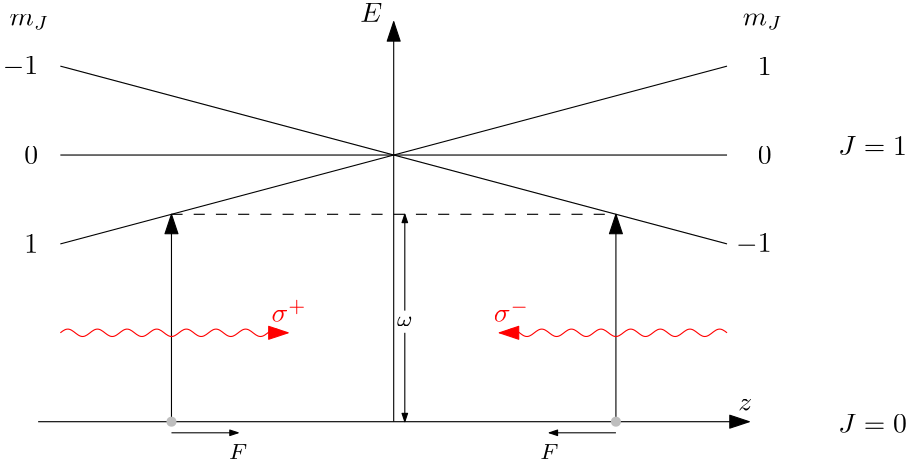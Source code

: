 <?xml version="1.0"?>
<!DOCTYPE ipe SYSTEM "ipe.dtd">
<ipe version="70005" creator="Ipe 7.1.5">
<info created="D:20150520154016" modified="D:20150521214008"/>
<ipestyle name="basic">
<symbol name="arrow/arc(spx)">
<path stroke="sym-stroke" fill="sym-stroke" pen="sym-pen">
0 0 m
-1 0.333 l
-1 -0.333 l
h
</path>
</symbol>
<symbol name="arrow/farc(spx)">
<path stroke="sym-stroke" fill="white" pen="sym-pen">
0 0 m
-1 0.333 l
-1 -0.333 l
h
</path>
</symbol>
<symbol name="mark/circle(sx)" transformations="translations">
<path fill="sym-stroke">
0.6 0 0 0.6 0 0 e
0.4 0 0 0.4 0 0 e
</path>
</symbol>
<symbol name="mark/disk(sx)" transformations="translations">
<path fill="sym-stroke">
0.6 0 0 0.6 0 0 e
</path>
</symbol>
<symbol name="mark/fdisk(sfx)" transformations="translations">
<group>
<path fill="sym-fill">
0.5 0 0 0.5 0 0 e
</path>
<path fill="sym-stroke" fillrule="eofill">
0.6 0 0 0.6 0 0 e
0.4 0 0 0.4 0 0 e
</path>
</group>
</symbol>
<symbol name="mark/box(sx)" transformations="translations">
<path fill="sym-stroke" fillrule="eofill">
-0.6 -0.6 m
0.6 -0.6 l
0.6 0.6 l
-0.6 0.6 l
h
-0.4 -0.4 m
0.4 -0.4 l
0.4 0.4 l
-0.4 0.4 l
h
</path>
</symbol>
<symbol name="mark/square(sx)" transformations="translations">
<path fill="sym-stroke">
-0.6 -0.6 m
0.6 -0.6 l
0.6 0.6 l
-0.6 0.6 l
h
</path>
</symbol>
<symbol name="mark/fsquare(sfx)" transformations="translations">
<group>
<path fill="sym-fill">
-0.5 -0.5 m
0.5 -0.5 l
0.5 0.5 l
-0.5 0.5 l
h
</path>
<path fill="sym-stroke" fillrule="eofill">
-0.6 -0.6 m
0.6 -0.6 l
0.6 0.6 l
-0.6 0.6 l
h
-0.4 -0.4 m
0.4 -0.4 l
0.4 0.4 l
-0.4 0.4 l
h
</path>
</group>
</symbol>
<symbol name="mark/cross(sx)" transformations="translations">
<group>
<path fill="sym-stroke">
-0.43 -0.57 m
0.57 0.43 l
0.43 0.57 l
-0.57 -0.43 l
h
</path>
<path fill="sym-stroke">
-0.43 0.57 m
0.57 -0.43 l
0.43 -0.57 l
-0.57 0.43 l
h
</path>
</group>
</symbol>
<symbol name="arrow/fnormal(spx)">
<path stroke="sym-stroke" fill="white" pen="sym-pen">
0 0 m
-1 0.333 l
-1 -0.333 l
h
</path>
</symbol>
<symbol name="arrow/pointed(spx)">
<path stroke="sym-stroke" fill="sym-stroke" pen="sym-pen">
0 0 m
-1 0.333 l
-0.8 0 l
-1 -0.333 l
h
</path>
</symbol>
<symbol name="arrow/fpointed(spx)">
<path stroke="sym-stroke" fill="white" pen="sym-pen">
0 0 m
-1 0.333 l
-0.8 0 l
-1 -0.333 l
h
</path>
</symbol>
<symbol name="arrow/linear(spx)">
<path stroke="sym-stroke" pen="sym-pen">
-1 0.333 m
0 0 l
-1 -0.333 l
</path>
</symbol>
<symbol name="arrow/fdouble(spx)">
<path stroke="sym-stroke" fill="white" pen="sym-pen">
0 0 m
-1 0.333 l
-1 -0.333 l
h
-1 0 m
-2 0.333 l
-2 -0.333 l
h
</path>
</symbol>
<symbol name="arrow/double(spx)">
<path stroke="sym-stroke" fill="sym-stroke" pen="sym-pen">
0 0 m
-1 0.333 l
-1 -0.333 l
h
-1 0 m
-2 0.333 l
-2 -0.333 l
h
</path>
</symbol>
<pen name="heavier" value="0.8"/>
<pen name="fat" value="1.2"/>
<pen name="ultrafat" value="2"/>
<symbolsize name="large" value="5"/>
<symbolsize name="small" value="2"/>
<symbolsize name="tiny" value="1.1"/>
<arrowsize name="large" value="10"/>
<arrowsize name="small" value="5"/>
<arrowsize name="tiny" value="3"/>
<color name="red" value="1 0 0"/>
<color name="green" value="0 1 0"/>
<color name="blue" value="0 0 1"/>
<color name="yellow" value="1 1 0"/>
<color name="orange" value="1 0.647 0"/>
<color name="gold" value="1 0.843 0"/>
<color name="purple" value="0.627 0.125 0.941"/>
<color name="gray" value="0.745"/>
<color name="brown" value="0.647 0.165 0.165"/>
<color name="navy" value="0 0 0.502"/>
<color name="pink" value="1 0.753 0.796"/>
<color name="seagreen" value="0.18 0.545 0.341"/>
<color name="turquoise" value="0.251 0.878 0.816"/>
<color name="violet" value="0.933 0.51 0.933"/>
<color name="darkblue" value="0 0 0.545"/>
<color name="darkcyan" value="0 0.545 0.545"/>
<color name="darkgray" value="0.663"/>
<color name="darkgreen" value="0 0.392 0"/>
<color name="darkmagenta" value="0.545 0 0.545"/>
<color name="darkorange" value="1 0.549 0"/>
<color name="darkred" value="0.545 0 0"/>
<color name="lightblue" value="0.678 0.847 0.902"/>
<color name="lightcyan" value="0.878 1 1"/>
<color name="lightgray" value="0.827"/>
<color name="lightgreen" value="0.565 0.933 0.565"/>
<color name="lightyellow" value="1 1 0.878"/>
<dashstyle name="dashed" value="[4] 0"/>
<dashstyle name="dotted" value="[1 3] 0"/>
<dashstyle name="dash dotted" value="[4 2 1 2] 0"/>
<dashstyle name="dash dot dotted" value="[4 2 1 2 1 2] 0"/>
<textsize name="large" value="\large"/>
<textsize name="Large" value="\Large"/>
<textsize name="LARGE" value="\LARGE"/>
<textsize name="huge" value="\huge"/>
<textsize name="Huge" value="\Huge"/>
<textsize name="small" value="\small"/>
<textsize name="footnote" value="\footnotesize"/>
<textsize name="tiny" value="\tiny"/>
<textstyle name="center" begin="\begin{center}" end="\end{center}"/>
<textstyle name="itemize" begin="\begin{itemize}" end="\end{itemize}"/>
<textstyle name="item" begin="\begin{itemize}\item{}" end="\end{itemize}"/>
<gridsize name="4 pts" value="4"/>
<gridsize name="8 pts (~3 mm)" value="8"/>
<gridsize name="16 pts (~6 mm)" value="16"/>
<gridsize name="32 pts (~12 mm)" value="32"/>
<gridsize name="10 pts (~3.5 mm)" value="10"/>
<gridsize name="20 pts (~7 mm)" value="20"/>
<gridsize name="14 pts (~5 mm)" value="14"/>
<gridsize name="28 pts (~10 mm)" value="28"/>
<gridsize name="56 pts (~20 mm)" value="56"/>
<anglesize name="90 deg" value="90"/>
<anglesize name="60 deg" value="60"/>
<anglesize name="45 deg" value="45"/>
<anglesize name="30 deg" value="30"/>
<anglesize name="22.5 deg" value="22.5"/>
<tiling name="falling" angle="-60" step="4" width="1"/>
<tiling name="rising" angle="30" step="4" width="1"/>
</ipestyle>
<page>
<layer name="alpha"/>
<view layers="alpha" active="alpha"/>
<path layer="alpha" stroke="black" arrow="normal/normal">
240 608 m
240 752 l
</path>
<path stroke="black" arrow="normal/normal">
112 608 m
368 608 l
</path>
<path stroke="black">
120 672 m
360 736 l
</path>
<path stroke="black">
120 736 m
360 672 l
</path>
<path stroke="black">
120 704 m
360 704 l
</path>
<text matrix="1 0 0 1 0 -32" transformations="translations" pos="228 784" stroke="black" type="label" width="7.929" height="6.808" depth="0" valign="baseline">$E$</text>
<text matrix="1 0 0 1 8 -8" transformations="translations" pos="356 620" stroke="black" type="label" width="5.071" height="4.289" depth="0" valign="baseline">$z$</text>
<text matrix="1 0 0 1 12 4" transformations="translations" pos="368 748" stroke="black" type="label" width="14.311" height="4.294" depth="1.49" halign="right" valign="center">$m_J$</text>
<text matrix="1 0 0 1 -252 4" transformations="translations" pos="368 748" stroke="black" type="label" width="14.311" height="4.294" depth="1.49" halign="right" valign="center">$m_J$</text>
<text matrix="1 0 0 1 8 8" transformations="translations" pos="368 728" stroke="black" type="label" width="4.981" height="6.42" depth="0" halign="right" valign="center">$1$</text>
<text matrix="1 0 0 1 8 0" transformations="translations" pos="368 704" stroke="black" type="label" width="4.981" height="6.42" depth="0" halign="right" valign="center">$0
$</text>
<text matrix="1 0 0 1 0 4" transformations="translations" pos="376 668" stroke="black" type="label" width="12.73" height="6.421" depth="0.83" halign="right" valign="center">$-1$</text>
<text matrix="1 0 0 1 -256 -56" transformations="translations" pos="368 728" stroke="black" type="label" width="4.981" height="6.42" depth="0" halign="right" valign="center">$1$</text>
<text matrix="1 0 0 1 -256 0" transformations="translations" pos="368 704" stroke="black" type="label" width="4.981" height="6.42" depth="0" halign="right" valign="center">$0
$</text>
<text matrix="1 0 0 1 -264 68" transformations="translations" pos="376 668" stroke="black" type="label" width="12.73" height="6.421" depth="0.83" halign="right" valign="center">$-1$</text>
<path stroke="black" arrow="normal/normal">
160 608 m
160 682.667 l
</path>
<path matrix="1 0 0 1 160 0" stroke="black" arrow="normal/normal">
160 608 m
160 682.667 l
</path>
<path stroke="black" dash="dashed">
160 682.667 m
320 682.667 l
</path>
<text transformations="translations" pos="400 704" stroke="black" type="label" width="24.747" height="6.808" depth="0" valign="baseline">$J = 1$</text>
<text matrix="1 0 0 1 0 -4" transformations="translations" pos="400 608" stroke="black" type="label" width="24.747" height="6.808" depth="0" valign="baseline">$J = 0$</text>
<path matrix="1 0 0 1 -8 52" stroke="red">
128 588 m
128.269 588.222 128.539 588.426 128.808 588.611 c
129.077 588.796 129.347 588.962 129.616 589.086 c
129.886 589.209 130.155 589.29 130.424 589.32 c
130.694 589.35 130.963 589.329 131.232 589.26 c
131.502 589.192 131.771 589.074 132.04 588.921 c
132.31 588.768 132.579 588.58 132.848 588.377 c
133.118 588.175 133.387 587.958 133.657 587.75 c
133.926 587.542 134.195 587.344 134.465 587.178 c
134.734 587.011 135.003 586.877 135.273 586.788 c
135.542 586.7 135.811 586.658 136.081 586.668 c
136.35 586.678 136.62 586.738 136.889 586.844 c
137.158 586.949 137.428 587.098 137.697 587.276 c
137.966 587.453 138.236 587.659 138.505 587.869 c
138.774 588.079 139.044 588.295 139.313 588.491 c
139.582 588.688 139.852 588.865 140.121 589.004 c
140.391 589.144 140.66 589.244 140.929 589.295 c
141.199 589.345 141.468 589.346 141.737 589.297 c
142.007 589.248 142.276 589.149 142.545 589.011 c
142.815 588.874 143.084 588.697 143.354 588.501 c
143.623 588.305 143.892 588.09 144.162 587.88 c
144.431 587.669 144.7 587.463 144.97 587.285 c
145.239 587.106 145.508 586.956 145.778 586.849 c
146.047 586.742 146.316 586.68 146.586 586.669 c
146.855 586.657 147.125 586.697 147.394 586.784 c
147.663 586.871 147.933 587.004 148.202 587.169 c
148.471 587.335 148.741 587.532 149.01 587.739 c
149.279 587.947 149.549 588.164 149.818 588.367 c
150.088 588.571 150.357 588.76 150.626 588.914 c
150.896 589.068 151.165 589.186 151.434 589.257 c
151.704 589.327 151.973 589.35 152.242 589.321 c
152.512 589.293 152.781 589.213 153.051 589.092 c
153.32 588.971 153.589 588.807 153.859 588.62 c
154.128 588.433 154.397 588.222 154.667 588.011 c
154.936 587.799 155.205 587.587 155.475 587.399 c
155.744 587.21 156.013 587.045 156.283 586.92 c
156.552 586.796 156.822 586.714 157.091 586.682 c
157.36 586.65 157.63 586.669 157.899 586.736 c
158.168 586.804 158.438 586.919 158.707 587.071 c
158.976 587.223 159.246 587.41 159.515 587.612 c
159.785 587.815 160.054 588.032 160.323 588.24 c
160.593 588.448 160.862 588.646 161.131 588.814 c
161.401 588.981 161.67 589.117 161.939 589.207 c
162.209 589.297 162.478 589.34 162.747 589.332 c
163.017 589.325 163.286 589.265 163.556 589.162 c
163.825 589.058 164.094 588.91 164.364 588.733 c
164.633 588.556 164.902 588.352 165.172 588.141 c
165.441 587.931 165.71 587.716 165.98 587.519 c
166.249 587.321 166.519 587.143 166.788 587.003 c
167.057 586.862 167.327 586.76 167.596 586.708 c
167.865 586.656 168.135 586.653 168.404 586.701 c
168.673 586.748 168.943 586.845 169.212 586.982 c
169.481 587.118 169.751 587.294 170.02 587.489 c
170.29 587.684 170.559 587.899 170.828 588.11 c
171.098 588.32 171.367 588.527 171.636 588.706 c
171.906 588.885 172.175 589.038 172.444 589.146 c
172.714 589.254 172.983 589.318 173.253 589.331 c
173.522 589.344 173.791 589.306 174.061 589.22 c
174.33 589.135 174.599 589.003 174.869 588.839 c
175.138 588.674 175.407 588.478 175.677 588.271 c
175.946 588.064 176.215 587.847 176.485 587.643 c
176.754 587.439 177.024 587.249 177.293 587.094 c
177.562 586.939 177.832 586.819 178.101 586.747 c
178.37 586.675 178.64 586.651 178.909 586.678 c
179.178 586.704 179.448 586.782 179.717 586.902 c
179.987 587.022 180.256 587.184 180.525 587.371 c
180.795 587.557 181.064 587.767 181.333 587.979 c
181.603 588.19 181.872 588.402 182.141 588.592 c
182.411 588.781 182.68 588.948 182.949 589.073 c
183.219 589.199 183.488 589.283 183.758 589.316 c
184.027 589.35 184.296 589.333 184.566 589.267 c
184.835 589.201 185.104 589.087 185.374 588.937 c
185.643 588.786 185.912 588.6 186.182 588.398 c
186.451 588.196 186.721 587.979 186.99 587.771 c
187.259 587.563 187.529 587.363 187.798 587.195 c
188.067 587.026 188.337 586.889 188.606 586.797 c
188.875 586.706 189.145 586.661 189.414 586.667 c
189.684 586.673 189.953 586.731 190.222 586.833 c
190.492 586.935 190.761 587.083 191.03 587.258 c
191.3 587.434 191.569 587.638 191.838 587.848 c
192.108 588.058 192.377 588.274 192.646 588.472 c
192.916 588.669 193.185 588.849 193.455 588.99 c
193.724 589.132 193.993 589.235 194.263 589.289 c
194.532 589.343 194.801 589.347 195.071 589.302 c
195.34 589.256 195.609 589.16 195.879 589.025 c
196.148 588.89 196.418 588.715 196.687 588.521 c
196.956 588.326 197.226 588.112 197.495 587.901 c
197.764 587.69 198.034 587.483 198.303 587.303 c
198.572 587.123 198.842 586.969 199.111 586.86 c
199.38 586.75 199.65 586.684 199.919 586.67 c
200.189 586.655 200.458 586.692 200.727 586.775 c
200.997 586.859 201.266 586.99 201.535 587.153 c
201.805 587.316 202.074 587.512 202.343 587.719 c
202.613 587.925 202.882 588.143 203.152 588.347 c
203.421 588.551 203.69 588.742 203.96 588.898 c
204.229 589.054 204.498 589.176 204.768 589.25 c
205.037 589.323 205.306 589.349 205.576 589.324 c
205.845 589.299 206.114 589.223 206.384 589.104 c
206.653 588.985 206.923 588.822 207.192 588.639 c
207.461 588.456 207.731 588.254 208 588.032 c
</path>
<path matrix="1 0 0 1 6 -4" stroke="red" arrow="normal/normal">
192 644 m
196 644 l
</path>
<text matrix="1 0 0 1 4 -4" transformations="translations" pos="192 648" stroke="red" type="label" width="12.664" height="7.933" depth="0" valign="baseline">$\sigma^+$</text>
<path matrix="-1 0 0 1 488 52" stroke="red">
128 588 m
128.269 588.222 128.539 588.426 128.808 588.611 c
129.077 588.796 129.347 588.962 129.616 589.086 c
129.886 589.209 130.155 589.29 130.424 589.32 c
130.694 589.35 130.963 589.329 131.232 589.26 c
131.502 589.192 131.771 589.074 132.04 588.921 c
132.31 588.768 132.579 588.58 132.848 588.377 c
133.118 588.175 133.387 587.958 133.657 587.75 c
133.926 587.542 134.195 587.344 134.465 587.178 c
134.734 587.011 135.003 586.877 135.273 586.788 c
135.542 586.7 135.811 586.658 136.081 586.668 c
136.35 586.678 136.62 586.738 136.889 586.844 c
137.158 586.949 137.428 587.098 137.697 587.276 c
137.966 587.453 138.236 587.659 138.505 587.869 c
138.774 588.079 139.044 588.295 139.313 588.491 c
139.582 588.688 139.852 588.865 140.121 589.004 c
140.391 589.144 140.66 589.244 140.929 589.295 c
141.199 589.345 141.468 589.346 141.737 589.297 c
142.007 589.248 142.276 589.149 142.545 589.011 c
142.815 588.874 143.084 588.697 143.354 588.501 c
143.623 588.305 143.892 588.09 144.162 587.88 c
144.431 587.669 144.7 587.463 144.97 587.285 c
145.239 587.106 145.508 586.956 145.778 586.849 c
146.047 586.742 146.316 586.68 146.586 586.669 c
146.855 586.657 147.125 586.697 147.394 586.784 c
147.663 586.871 147.933 587.004 148.202 587.169 c
148.471 587.335 148.741 587.532 149.01 587.739 c
149.279 587.947 149.549 588.164 149.818 588.367 c
150.088 588.571 150.357 588.76 150.626 588.914 c
150.896 589.068 151.165 589.186 151.434 589.257 c
151.704 589.327 151.973 589.35 152.242 589.321 c
152.512 589.293 152.781 589.213 153.051 589.092 c
153.32 588.971 153.589 588.807 153.859 588.62 c
154.128 588.433 154.397 588.222 154.667 588.011 c
154.936 587.799 155.205 587.587 155.475 587.399 c
155.744 587.21 156.013 587.045 156.283 586.92 c
156.552 586.796 156.822 586.714 157.091 586.682 c
157.36 586.65 157.63 586.669 157.899 586.736 c
158.168 586.804 158.438 586.919 158.707 587.071 c
158.976 587.223 159.246 587.41 159.515 587.612 c
159.785 587.815 160.054 588.032 160.323 588.24 c
160.593 588.448 160.862 588.646 161.131 588.814 c
161.401 588.981 161.67 589.117 161.939 589.207 c
162.209 589.297 162.478 589.34 162.747 589.332 c
163.017 589.325 163.286 589.265 163.556 589.162 c
163.825 589.058 164.094 588.91 164.364 588.733 c
164.633 588.556 164.902 588.352 165.172 588.141 c
165.441 587.931 165.71 587.716 165.98 587.519 c
166.249 587.321 166.519 587.143 166.788 587.003 c
167.057 586.862 167.327 586.76 167.596 586.708 c
167.865 586.656 168.135 586.653 168.404 586.701 c
168.673 586.748 168.943 586.845 169.212 586.982 c
169.481 587.118 169.751 587.294 170.02 587.489 c
170.29 587.684 170.559 587.899 170.828 588.11 c
171.098 588.32 171.367 588.527 171.636 588.706 c
171.906 588.885 172.175 589.038 172.444 589.146 c
172.714 589.254 172.983 589.318 173.253 589.331 c
173.522 589.344 173.791 589.306 174.061 589.22 c
174.33 589.135 174.599 589.003 174.869 588.839 c
175.138 588.674 175.407 588.478 175.677 588.271 c
175.946 588.064 176.215 587.847 176.485 587.643 c
176.754 587.439 177.024 587.249 177.293 587.094 c
177.562 586.939 177.832 586.819 178.101 586.747 c
178.37 586.675 178.64 586.651 178.909 586.678 c
179.178 586.704 179.448 586.782 179.717 586.902 c
179.987 587.022 180.256 587.184 180.525 587.371 c
180.795 587.557 181.064 587.767 181.333 587.979 c
181.603 588.19 181.872 588.402 182.141 588.592 c
182.411 588.781 182.68 588.948 182.949 589.073 c
183.219 589.199 183.488 589.283 183.758 589.316 c
184.027 589.35 184.296 589.333 184.566 589.267 c
184.835 589.201 185.104 589.087 185.374 588.937 c
185.643 588.786 185.912 588.6 186.182 588.398 c
186.451 588.196 186.721 587.979 186.99 587.771 c
187.259 587.563 187.529 587.363 187.798 587.195 c
188.067 587.026 188.337 586.889 188.606 586.797 c
188.875 586.706 189.145 586.661 189.414 586.667 c
189.684 586.673 189.953 586.731 190.222 586.833 c
190.492 586.935 190.761 587.083 191.03 587.258 c
191.3 587.434 191.569 587.638 191.838 587.848 c
192.108 588.058 192.377 588.274 192.646 588.472 c
192.916 588.669 193.185 588.849 193.455 588.99 c
193.724 589.132 193.993 589.235 194.263 589.289 c
194.532 589.343 194.801 589.347 195.071 589.302 c
195.34 589.256 195.609 589.16 195.879 589.025 c
196.148 588.89 196.418 588.715 196.687 588.521 c
196.956 588.326 197.226 588.112 197.495 587.901 c
197.764 587.69 198.034 587.483 198.303 587.303 c
198.572 587.123 198.842 586.969 199.111 586.86 c
199.38 586.75 199.65 586.684 199.919 586.67 c
200.189 586.655 200.458 586.692 200.727 586.775 c
200.997 586.859 201.266 586.99 201.535 587.153 c
201.805 587.316 202.074 587.512 202.343 587.719 c
202.613 587.925 202.882 588.143 203.152 588.347 c
203.421 588.551 203.69 588.742 203.96 588.898 c
204.229 589.054 204.498 589.176 204.768 589.25 c
205.037 589.323 205.306 589.349 205.576 589.324 c
205.845 589.299 206.114 589.223 206.384 589.104 c
206.653 588.985 206.923 588.822 207.192 588.639 c
207.461 588.456 207.731 588.254 208 588.032 c
</path>
<path matrix="-1 0 0 1 474 -4" stroke="red" arrow="normal/normal">
192 644 m
196 644 l
</path>
<text matrix="1 0 0 1 84 -4" transformations="translations" pos="192 648" stroke="red" type="label" width="12.775" height="7.933" depth="0" valign="baseline">$\sigma^-$</text>
<path stroke="black" rarrow="normal/tiny">
244 682.667 m
244 648 l
</path>
<path stroke="black" arrow="normal/tiny">
244 640 m
244 608 l
</path>
<text transformations="translations" pos="244 644" stroke="black" type="label" width="5.551" height="3.432" depth="0" halign="center" valign="center" size="footnote">$\omega$</text>
<use name="mark/disk(sx)" pos="160 608" size="normal" stroke="gray"/>
<use name="mark/disk(sx)" pos="320 608" size="normal" stroke="gray"/>
<path stroke="black" fill="white" arrow="normal/tiny">
160 604 m
184 604 l
</path>
<path stroke="black" fill="white" arrow="normal/tiny">
320 604 m
296 604 l
</path>
<text matrix="1 0 0 1 0 4" transformations="translations" pos="184 596" stroke="black" type="label" width="6.535" height="5.446" depth="0" halign="center" valign="top" size="footnote">$F$</text>
<text matrix="1 0 0 1 112 4" transformations="translations" pos="184 596" stroke="black" type="label" width="6.535" height="5.446" depth="0" halign="center" valign="top" size="footnote">$F$</text>
</page>
</ipe>
